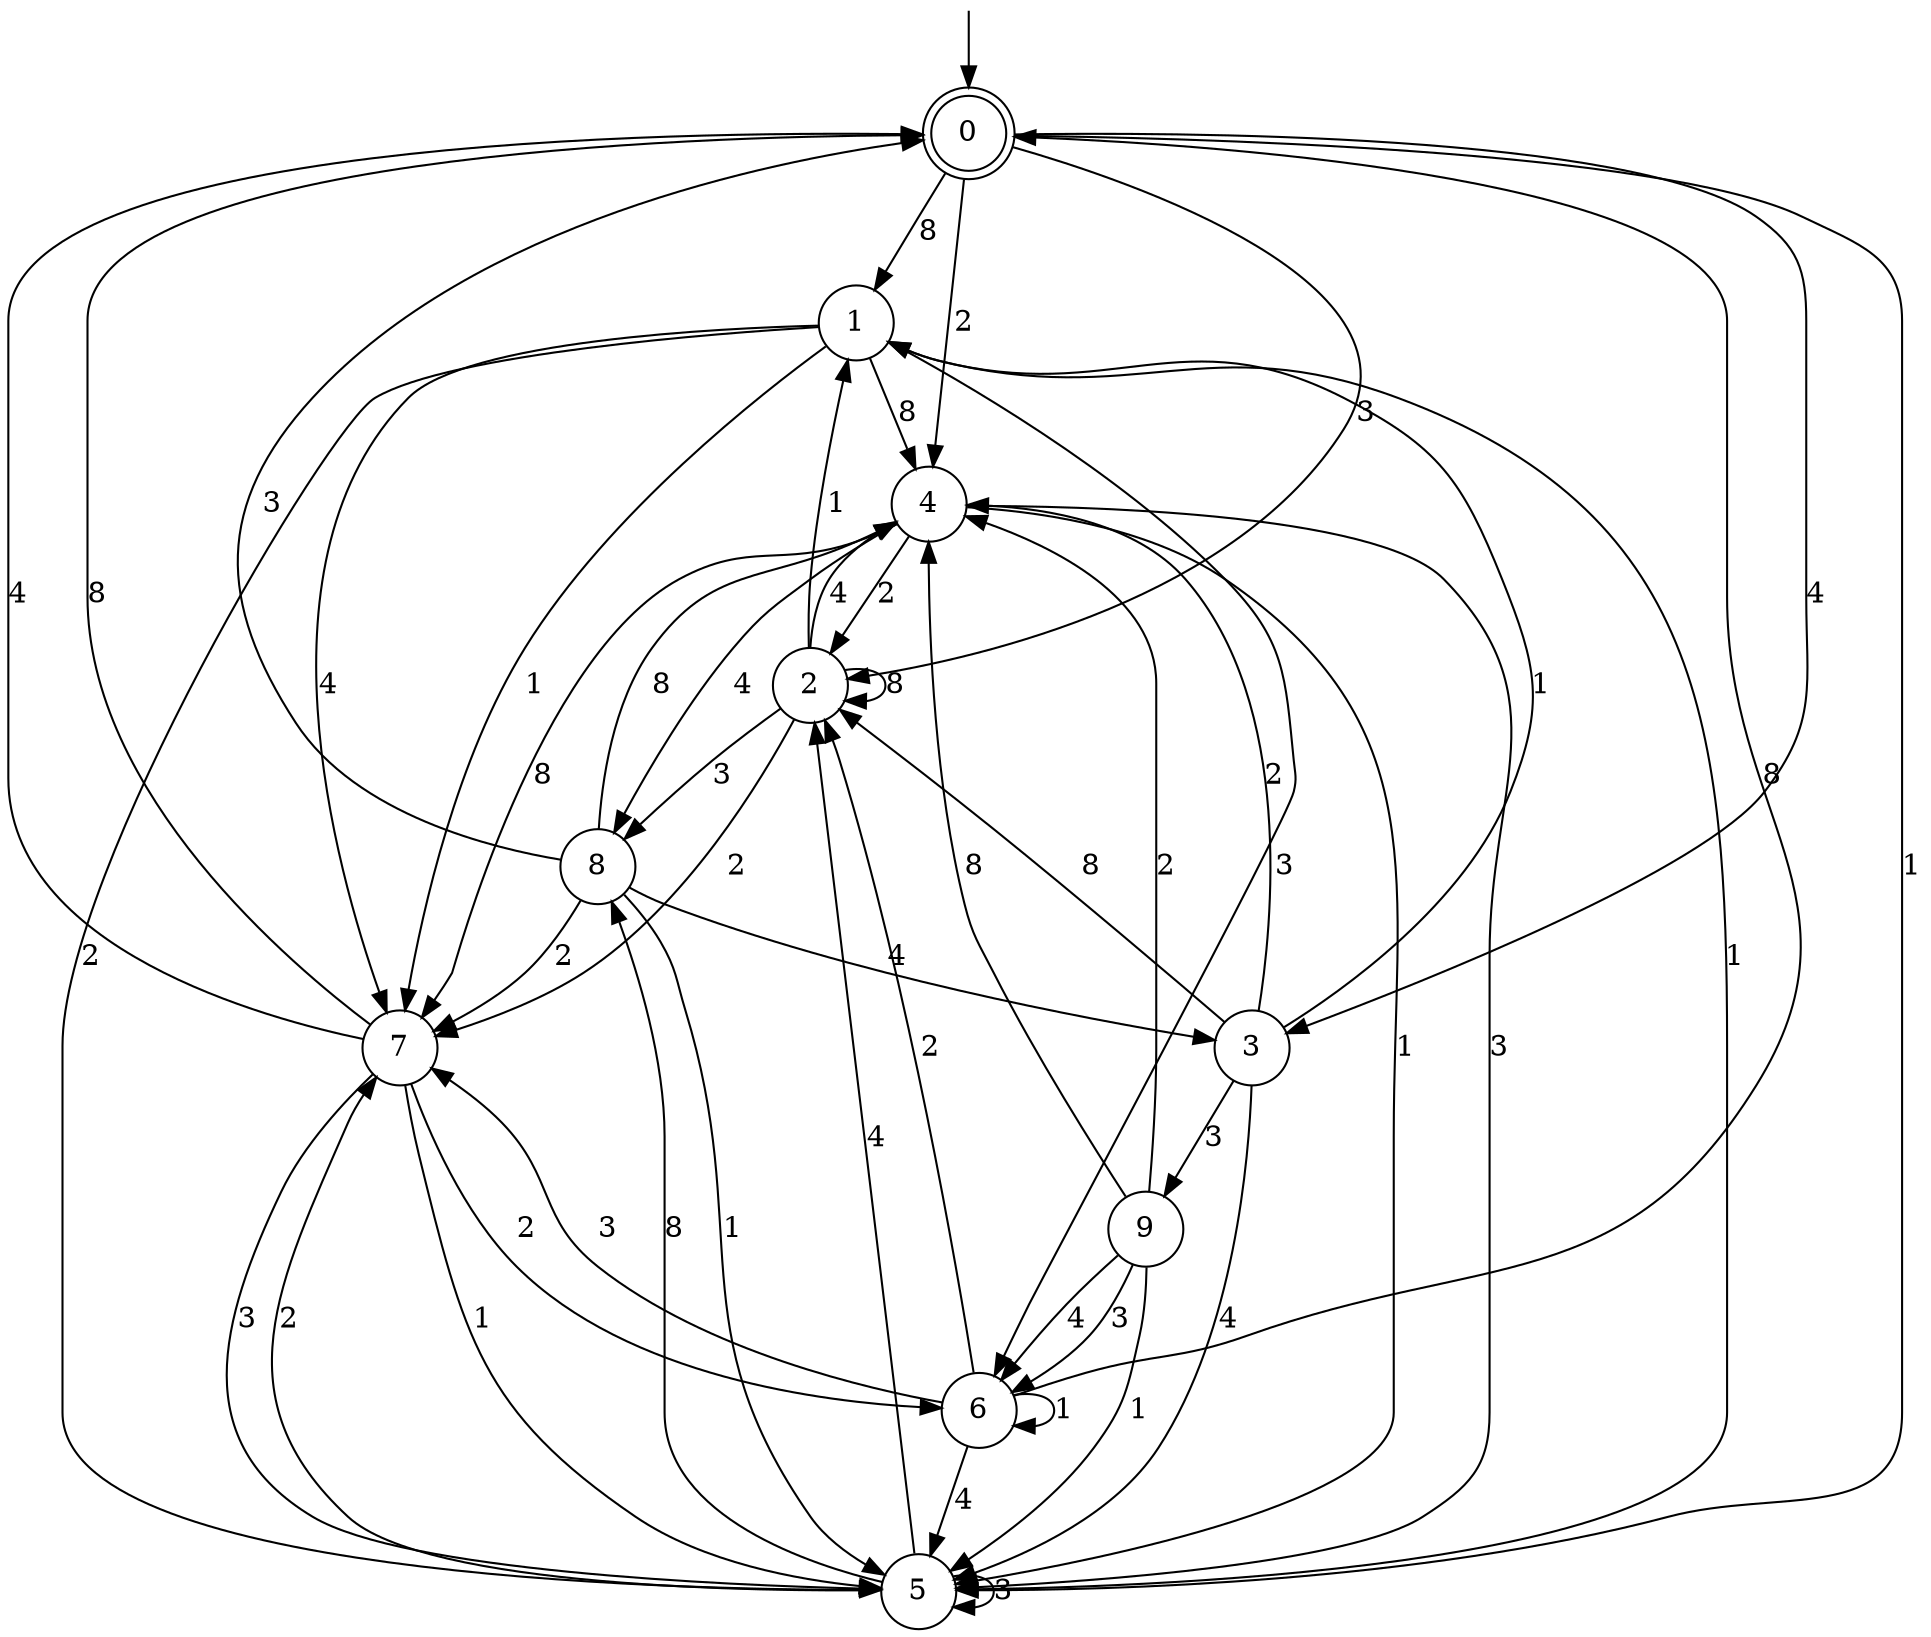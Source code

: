digraph g {

	s0 [shape="doublecircle" label="0"];
	s1 [shape="circle" label="1"];
	s2 [shape="circle" label="2"];
	s3 [shape="circle" label="3"];
	s4 [shape="circle" label="4"];
	s5 [shape="circle" label="5"];
	s6 [shape="circle" label="6"];
	s7 [shape="circle" label="7"];
	s8 [shape="circle" label="8"];
	s9 [shape="circle" label="9"];
	s0 -> s1 [label="8"];
	s0 -> s2 [label="3"];
	s0 -> s3 [label="4"];
	s0 -> s4 [label="2"];
	s0 -> s5 [label="1"];
	s1 -> s4 [label="8"];
	s1 -> s6 [label="3"];
	s1 -> s7 [label="4"];
	s1 -> s5 [label="2"];
	s1 -> s7 [label="1"];
	s2 -> s2 [label="8"];
	s2 -> s8 [label="3"];
	s2 -> s4 [label="4"];
	s2 -> s7 [label="2"];
	s2 -> s1 [label="1"];
	s3 -> s2 [label="8"];
	s3 -> s9 [label="3"];
	s3 -> s5 [label="4"];
	s3 -> s4 [label="2"];
	s3 -> s1 [label="1"];
	s4 -> s7 [label="8"];
	s4 -> s5 [label="3"];
	s4 -> s8 [label="4"];
	s4 -> s2 [label="2"];
	s4 -> s5 [label="1"];
	s5 -> s8 [label="8"];
	s5 -> s5 [label="3"];
	s5 -> s2 [label="4"];
	s5 -> s7 [label="2"];
	s5 -> s1 [label="1"];
	s6 -> s0 [label="8"];
	s6 -> s7 [label="3"];
	s6 -> s5 [label="4"];
	s6 -> s2 [label="2"];
	s6 -> s6 [label="1"];
	s7 -> s0 [label="8"];
	s7 -> s5 [label="3"];
	s7 -> s0 [label="4"];
	s7 -> s6 [label="2"];
	s7 -> s5 [label="1"];
	s8 -> s4 [label="8"];
	s8 -> s0 [label="3"];
	s8 -> s3 [label="4"];
	s8 -> s7 [label="2"];
	s8 -> s5 [label="1"];
	s9 -> s4 [label="8"];
	s9 -> s6 [label="3"];
	s9 -> s6 [label="4"];
	s9 -> s4 [label="2"];
	s9 -> s5 [label="1"];

__start0 [label="" shape="none" width="0" height="0"];
__start0 -> s0;

}
